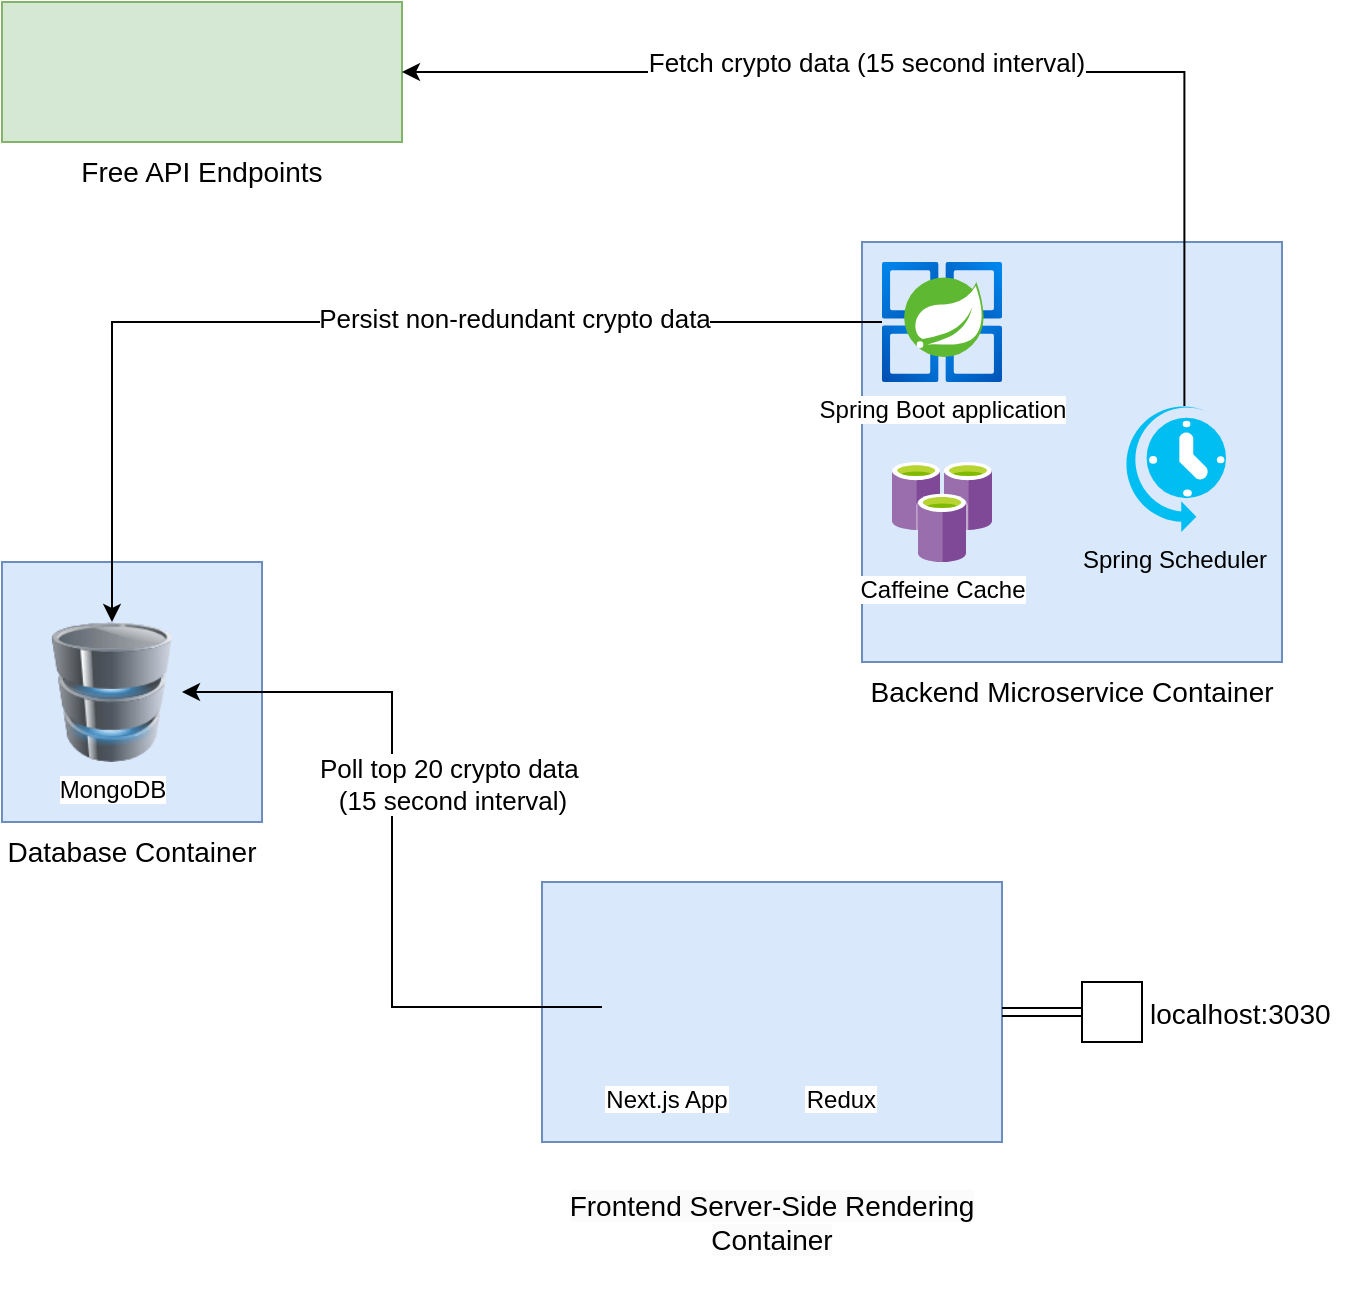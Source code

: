 <mxfile version="24.7.1" type="device">
  <diagram id="3-bKnA41ZnDjqr49h6EP" name="Page-1">
    <mxGraphModel dx="1434" dy="738" grid="1" gridSize="10" guides="1" tooltips="1" connect="1" arrows="1" fold="1" page="1" pageScale="1" pageWidth="850" pageHeight="1100" math="0" shadow="0">
      <root>
        <mxCell id="0" />
        <mxCell id="1" parent="0" />
        <mxCell id="-77ms18FtElSm0IZHuij-12" value="Free API Endpoints" style="group;labelPosition=center;verticalLabelPosition=bottom;align=center;verticalAlign=top;fontSize=14;" parent="1" vertex="1" connectable="0">
          <mxGeometry x="40" y="40" width="200" height="70" as="geometry" />
        </mxCell>
        <mxCell id="-77ms18FtElSm0IZHuij-11" value="" style="rounded=0;whiteSpace=wrap;html=1;fillColor=#d5e8d4;strokeColor=#82b366;" parent="-77ms18FtElSm0IZHuij-12" vertex="1">
          <mxGeometry width="200" height="70" as="geometry" />
        </mxCell>
        <mxCell id="-77ms18FtElSm0IZHuij-9" value="" style="shape=image;verticalLabelPosition=bottom;labelBackgroundColor=default;verticalAlign=top;aspect=fixed;imageAspect=0;image=https://static.coingecko.com/s/coingecko-logo-8903d34ce19ca4be1c81f0db30e924154750d208683fad7ae6f2ce06c76d0a56.png;" parent="-77ms18FtElSm0IZHuij-12" vertex="1">
          <mxGeometry x="10" y="10" width="178.57" height="50" as="geometry" />
        </mxCell>
        <mxCell id="-77ms18FtElSm0IZHuij-19" value="" style="group" parent="1" vertex="1" connectable="0">
          <mxGeometry x="40" y="320" width="168" height="130" as="geometry" />
        </mxCell>
        <mxCell id="-77ms18FtElSm0IZHuij-14" value="Database Container" style="whiteSpace=wrap;html=1;aspect=fixed;fillColor=#dae8fc;strokeColor=#6c8ebf;labelPosition=center;verticalLabelPosition=bottom;align=center;verticalAlign=top;fontSize=14;" parent="-77ms18FtElSm0IZHuij-19" vertex="1">
          <mxGeometry width="130" height="130" as="geometry" />
        </mxCell>
        <mxCell id="-77ms18FtElSm0IZHuij-1" value="MongoDB" style="image;html=1;image=img/lib/clip_art/computers/Database_128x128.png" parent="-77ms18FtElSm0IZHuij-19" vertex="1">
          <mxGeometry x="20" y="30" width="70" height="70" as="geometry" />
        </mxCell>
        <mxCell id="-77ms18FtElSm0IZHuij-21" value="" style="shape=image;html=1;verticalAlign=top;verticalLabelPosition=bottom;labelBackgroundColor=#ffffff;imageAspect=0;aspect=fixed;image=https://cdn1.iconfinder.com/data/icons/unicons-line-vol-3/24/docker-128.png" parent="-77ms18FtElSm0IZHuij-19" vertex="1">
          <mxGeometry x="80" y="-50" width="88" height="88" as="geometry" />
        </mxCell>
        <mxCell id="-77ms18FtElSm0IZHuij-24" value="" style="group;fontSize=13;" parent="1" vertex="1" connectable="0">
          <mxGeometry x="470" y="110" width="248" height="260" as="geometry" />
        </mxCell>
        <mxCell id="-77ms18FtElSm0IZHuij-5" value="Backend Microservice Container" style="whiteSpace=wrap;html=1;aspect=fixed;fillColor=#dae8fc;strokeColor=#6c8ebf;labelPosition=center;verticalLabelPosition=bottom;align=center;verticalAlign=top;fontSize=14;" parent="-77ms18FtElSm0IZHuij-24" vertex="1">
          <mxGeometry y="50" width="210" height="210" as="geometry" />
        </mxCell>
        <mxCell id="-77ms18FtElSm0IZHuij-3" value="Spring Boot application" style="image;aspect=fixed;html=1;points=[];align=center;fontSize=12;image=img/lib/azure2/compute/Azure_Spring_Cloud.svg;" parent="-77ms18FtElSm0IZHuij-24" vertex="1">
          <mxGeometry x="10" y="60" width="60" height="60" as="geometry" />
        </mxCell>
        <mxCell id="-77ms18FtElSm0IZHuij-7" value="Caffeine Cache" style="image;sketch=0;aspect=fixed;html=1;points=[];align=center;fontSize=12;image=img/lib/mscae/Azure_Cache_for_Redis.svg;" parent="-77ms18FtElSm0IZHuij-24" vertex="1">
          <mxGeometry x="15" y="160" width="50" height="50" as="geometry" />
        </mxCell>
        <mxCell id="-77ms18FtElSm0IZHuij-13" value="Spring Scheduler" style="verticalLabelPosition=bottom;html=1;verticalAlign=top;align=center;strokeColor=none;fillColor=#00BEF2;shape=mxgraph.azure.scheduler;pointerEvents=1;" parent="-77ms18FtElSm0IZHuij-24" vertex="1">
          <mxGeometry x="130" y="130" width="52" height="65" as="geometry" />
        </mxCell>
        <mxCell id="-77ms18FtElSm0IZHuij-20" value="" style="shape=image;html=1;verticalAlign=top;verticalLabelPosition=bottom;labelBackgroundColor=#ffffff;imageAspect=0;aspect=fixed;image=https://cdn1.iconfinder.com/data/icons/unicons-line-vol-3/24/docker-128.png" parent="-77ms18FtElSm0IZHuij-24" vertex="1">
          <mxGeometry x="160" width="88" height="88" as="geometry" />
        </mxCell>
        <mxCell id="-77ms18FtElSm0IZHuij-31" value="" style="group" parent="1" vertex="1" connectable="0">
          <mxGeometry x="310" y="430" width="270" height="180" as="geometry" />
        </mxCell>
        <mxCell id="-77ms18FtElSm0IZHuij-28" value="&lt;br&gt;&lt;span style=&quot;color: rgb(0, 0, 0); font-family: Helvetica; font-size: 14px; font-style: normal; font-variant-ligatures: normal; font-variant-caps: normal; font-weight: 400; letter-spacing: normal; orphans: 2; text-align: center; text-indent: 0px; text-transform: none; widows: 2; word-spacing: 0px; -webkit-text-stroke-width: 0px; white-space: normal; background-color: rgb(251, 251, 251); text-decoration-thickness: initial; text-decoration-style: initial; text-decoration-color: initial; float: none; display: inline !important;&quot;&gt;Frontend Server-Side Rendering Container&lt;/span&gt;&lt;div&gt;&lt;br/&gt;&lt;/div&gt;" style="rounded=0;whiteSpace=wrap;html=1;fillColor=#dae8fc;strokeColor=#6c8ebf;labelPosition=center;verticalLabelPosition=bottom;align=center;verticalAlign=top;fontSize=14;" parent="-77ms18FtElSm0IZHuij-31" vertex="1">
          <mxGeometry y="50" width="230" height="130" as="geometry" />
        </mxCell>
        <mxCell id="-77ms18FtElSm0IZHuij-17" value="Next.js App" style="shape=image;verticalLabelPosition=bottom;labelBackgroundColor=default;verticalAlign=top;aspect=fixed;imageAspect=0;image=https://www.drupal.org/files/project-images/nextjs-icon-dark-background.png;" parent="-77ms18FtElSm0IZHuij-31" vertex="1">
          <mxGeometry x="30" y="80" width="65" height="65" as="geometry" />
        </mxCell>
        <mxCell id="-77ms18FtElSm0IZHuij-22" value="" style="shape=image;html=1;verticalAlign=top;verticalLabelPosition=bottom;labelBackgroundColor=#ffffff;imageAspect=0;aspect=fixed;image=https://cdn1.iconfinder.com/data/icons/unicons-line-vol-3/24/docker-128.png" parent="-77ms18FtElSm0IZHuij-31" vertex="1">
          <mxGeometry x="179.4" width="88" height="88" as="geometry" />
        </mxCell>
        <mxCell id="-77ms18FtElSm0IZHuij-27" value="Redux" style="shape=image;verticalLabelPosition=bottom;labelBackgroundColor=default;verticalAlign=top;aspect=fixed;imageAspect=0;image=https://cdn-images-1.medium.com/max/1600/1*Vo5RDpNkOsfDn8sx06mthA.png;" parent="-77ms18FtElSm0IZHuij-31" vertex="1">
          <mxGeometry x="120" y="85" width="59.4" height="60" as="geometry" />
        </mxCell>
        <mxCell id="-77ms18FtElSm0IZHuij-32" style="edgeStyle=orthogonalEdgeStyle;rounded=0;orthogonalLoop=1;jettySize=auto;html=1;entryX=1;entryY=0.5;entryDx=0;entryDy=0;exitX=0.6;exitY=0.03;exitDx=0;exitDy=0;exitPerimeter=0;" parent="1" source="-77ms18FtElSm0IZHuij-13" target="-77ms18FtElSm0IZHuij-11" edge="1">
          <mxGeometry relative="1" as="geometry">
            <mxPoint x="580" y="140" as="sourcePoint" />
            <Array as="points">
              <mxPoint x="631" y="75" />
            </Array>
          </mxGeometry>
        </mxCell>
        <mxCell id="-77ms18FtElSm0IZHuij-33" value="Fetch crypto data (15 second interval)" style="edgeLabel;html=1;align=center;verticalAlign=middle;resizable=0;points=[];fontSize=13;" parent="-77ms18FtElSm0IZHuij-32" vertex="1" connectable="0">
          <mxGeometry x="-0.248" y="2" relative="1" as="geometry">
            <mxPoint x="-116" y="-7" as="offset" />
          </mxGeometry>
        </mxCell>
        <mxCell id="-77ms18FtElSm0IZHuij-34" style="edgeStyle=orthogonalEdgeStyle;rounded=0;orthogonalLoop=1;jettySize=auto;html=1;entryX=0.5;entryY=0;entryDx=0;entryDy=0;" parent="1" source="-77ms18FtElSm0IZHuij-3" target="-77ms18FtElSm0IZHuij-1" edge="1">
          <mxGeometry relative="1" as="geometry" />
        </mxCell>
        <mxCell id="-77ms18FtElSm0IZHuij-35" value="Persist non-redundant crypto data" style="edgeLabel;html=1;align=center;verticalAlign=middle;resizable=0;points=[];fontSize=13;" parent="-77ms18FtElSm0IZHuij-34" vertex="1" connectable="0">
          <mxGeometry x="-0.478" y="-3" relative="1" as="geometry">
            <mxPoint x="-45" y="1" as="offset" />
          </mxGeometry>
        </mxCell>
        <mxCell id="-77ms18FtElSm0IZHuij-36" style="edgeStyle=orthogonalEdgeStyle;rounded=0;orthogonalLoop=1;jettySize=auto;html=1;entryX=1;entryY=0.5;entryDx=0;entryDy=0;" parent="1" source="-77ms18FtElSm0IZHuij-17" target="-77ms18FtElSm0IZHuij-1" edge="1">
          <mxGeometry relative="1" as="geometry" />
        </mxCell>
        <mxCell id="-77ms18FtElSm0IZHuij-37" value="Poll top 20 crypto data&amp;nbsp;&lt;div&gt;(15 second interval)&lt;/div&gt;" style="edgeLabel;html=1;align=center;verticalAlign=middle;resizable=0;points=[];fontSize=13;" parent="-77ms18FtElSm0IZHuij-36" vertex="1" connectable="0">
          <mxGeometry x="0.088" y="-2" relative="1" as="geometry">
            <mxPoint x="28" y="-17" as="offset" />
          </mxGeometry>
        </mxCell>
        <mxCell id="-77ms18FtElSm0IZHuij-38" value="localhost:3030" style="fontStyle=0;labelPosition=right;verticalLabelPosition=middle;align=left;verticalAlign=middle;spacingLeft=2;fontSize=14;" parent="1" vertex="1">
          <mxGeometry x="580" y="530" width="30" height="30" as="geometry" />
        </mxCell>
        <mxCell id="-77ms18FtElSm0IZHuij-41" value="" style="shape=link;html=1;rounded=0;entryX=0;entryY=0.5;entryDx=0;entryDy=0;exitX=1;exitY=0.5;exitDx=0;exitDy=0;" parent="1" source="-77ms18FtElSm0IZHuij-28" target="-77ms18FtElSm0IZHuij-38" edge="1">
          <mxGeometry width="100" relative="1" as="geometry">
            <mxPoint x="530" y="380" as="sourcePoint" />
            <mxPoint x="630" y="380" as="targetPoint" />
          </mxGeometry>
        </mxCell>
      </root>
    </mxGraphModel>
  </diagram>
</mxfile>
